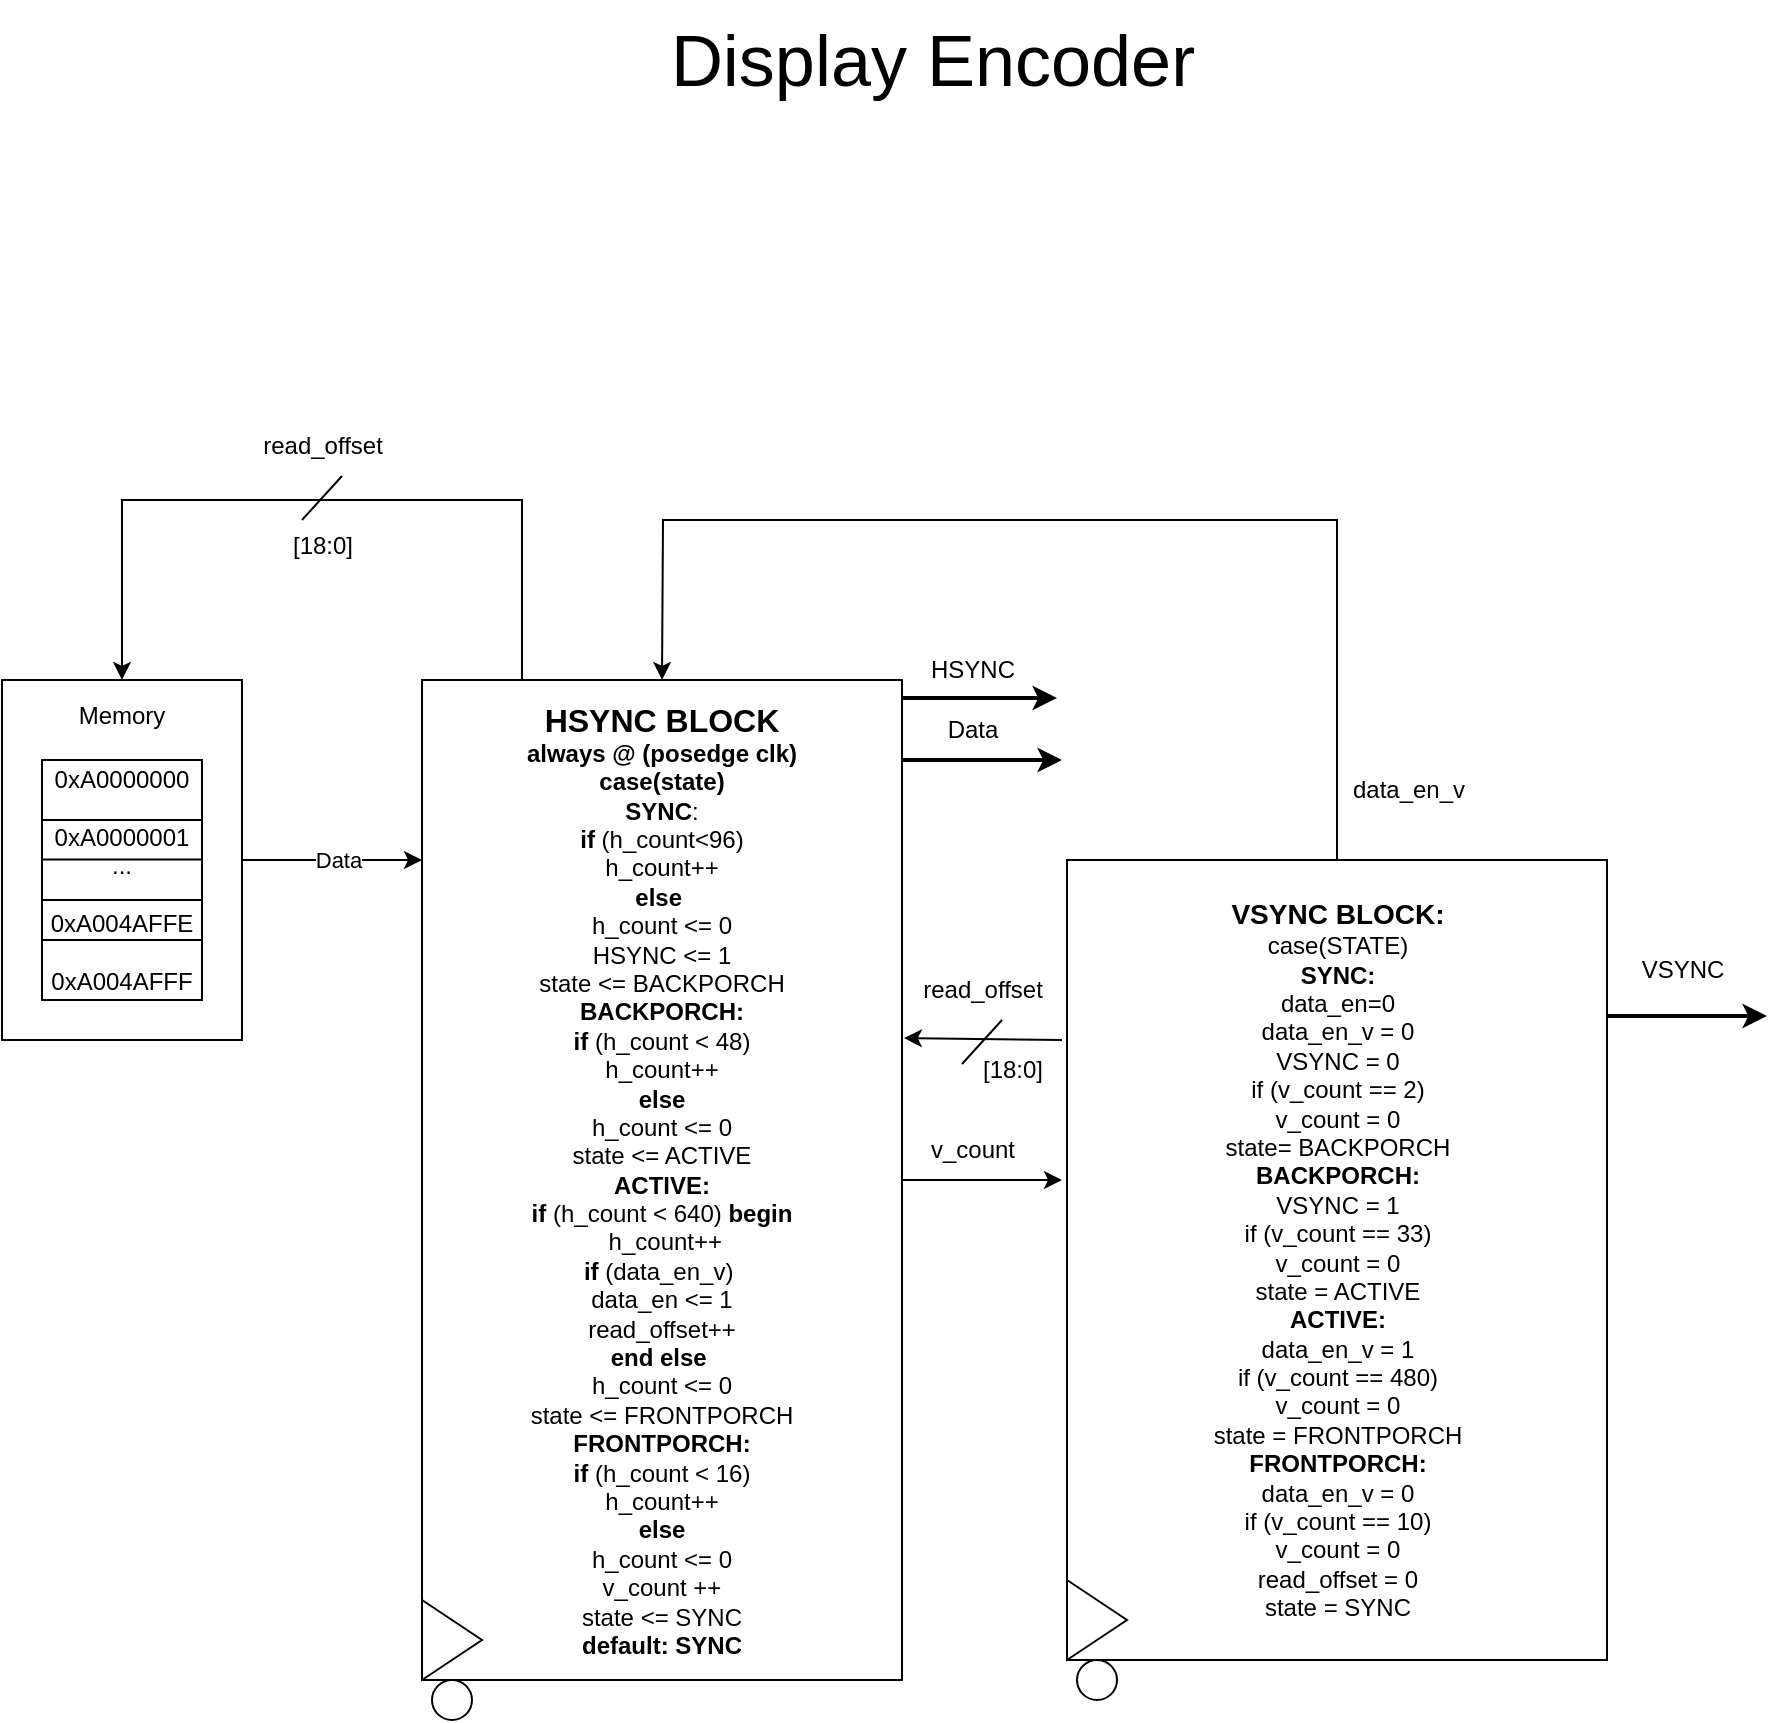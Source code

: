 <mxfile version="24.5.5" type="github">
  <diagram name="Page-1" id="m8KckDBnLmi3Fg9_RwGV">
    <mxGraphModel dx="1434" dy="783" grid="1" gridSize="10" guides="1" tooltips="1" connect="1" arrows="1" fold="1" page="1" pageScale="1" pageWidth="850" pageHeight="1100" math="0" shadow="0">
      <root>
        <mxCell id="0" />
        <mxCell id="1" parent="0" />
        <mxCell id="qMudk2F243AdnrHXbzsQ-1" value="&lt;font style=&quot;font-size: 36px;&quot;&gt;Display Encoder&lt;/font&gt;" style="text;html=1;align=center;verticalAlign=middle;resizable=0;points=[];autosize=1;strokeColor=none;fillColor=none;" vertex="1" parent="1">
          <mxGeometry x="660" y="30" width="290" height="60" as="geometry" />
        </mxCell>
        <mxCell id="qMudk2F243AdnrHXbzsQ-10" style="edgeStyle=none;rounded=0;orthogonalLoop=1;jettySize=auto;html=1;exitX=1;exitY=0.5;exitDx=0;exitDy=0;" edge="1" parent="1" source="qMudk2F243AdnrHXbzsQ-3">
          <mxGeometry relative="1" as="geometry">
            <mxPoint x="550" y="460.034" as="targetPoint" />
          </mxGeometry>
        </mxCell>
        <mxCell id="qMudk2F243AdnrHXbzsQ-20" value="Data" style="edgeLabel;html=1;align=center;verticalAlign=middle;resizable=0;points=[];" vertex="1" connectable="0" parent="qMudk2F243AdnrHXbzsQ-10">
          <mxGeometry x="0.06" relative="1" as="geometry">
            <mxPoint as="offset" />
          </mxGeometry>
        </mxCell>
        <mxCell id="qMudk2F243AdnrHXbzsQ-3" value="Memory&lt;div&gt;&lt;br&gt;&lt;/div&gt;&lt;div&gt;&lt;br&gt;&lt;/div&gt;&lt;div&gt;&lt;br&gt;&lt;/div&gt;&lt;div&gt;&lt;br&gt;&lt;/div&gt;&lt;div&gt;&lt;br&gt;&lt;/div&gt;&lt;div&gt;&lt;br&gt;&lt;/div&gt;&lt;div&gt;&lt;br&gt;&lt;/div&gt;&lt;div&gt;&lt;br&gt;&lt;/div&gt;&lt;div&gt;&lt;br&gt;&lt;/div&gt;&lt;div&gt;&lt;br&gt;&lt;/div&gt;" style="whiteSpace=wrap;html=1;" vertex="1" parent="1">
          <mxGeometry x="340" y="370" width="120" height="180" as="geometry" />
        </mxCell>
        <mxCell id="qMudk2F243AdnrHXbzsQ-4" value="0xA0000000&lt;div&gt;&lt;br&gt;&lt;div&gt;0xA0000001&lt;/div&gt;&lt;div&gt;&lt;span style=&quot;background-color: initial;&quot;&gt;...&lt;/span&gt;&lt;br&gt;&lt;/div&gt;&lt;div&gt;&lt;span style=&quot;background-color: initial;&quot;&gt;&lt;br&gt;&lt;/span&gt;&lt;/div&gt;&lt;div&gt;&lt;span style=&quot;background-color: initial;&quot;&gt;0xA004AFFE&lt;/span&gt;&lt;br&gt;&lt;/div&gt;&lt;div&gt;&lt;br&gt;&lt;/div&gt;&lt;div&gt;&lt;div&gt;0xA004AFFF&lt;/div&gt;&lt;/div&gt;&lt;/div&gt;" style="whiteSpace=wrap;html=1;" vertex="1" parent="1">
          <mxGeometry x="360" y="410" width="80" height="120" as="geometry" />
        </mxCell>
        <mxCell id="qMudk2F243AdnrHXbzsQ-6" style="edgeStyle=none;rounded=0;orthogonalLoop=1;jettySize=auto;html=1;exitX=0;exitY=0.5;exitDx=0;exitDy=0;entryX=1;entryY=0.5;entryDx=0;entryDy=0;endArrow=none;endFill=0;" edge="1" parent="1">
          <mxGeometry relative="1" as="geometry">
            <mxPoint x="360" y="459.71" as="sourcePoint" />
            <mxPoint x="440" y="459.71" as="targetPoint" />
          </mxGeometry>
        </mxCell>
        <mxCell id="qMudk2F243AdnrHXbzsQ-7" style="edgeStyle=none;rounded=0;orthogonalLoop=1;jettySize=auto;html=1;exitX=0;exitY=0.5;exitDx=0;exitDy=0;entryX=1;entryY=0.5;entryDx=0;entryDy=0;endArrow=none;endFill=0;" edge="1" parent="1">
          <mxGeometry relative="1" as="geometry">
            <mxPoint x="360" y="440" as="sourcePoint" />
            <mxPoint x="440" y="440" as="targetPoint" />
          </mxGeometry>
        </mxCell>
        <mxCell id="qMudk2F243AdnrHXbzsQ-8" style="edgeStyle=none;rounded=0;orthogonalLoop=1;jettySize=auto;html=1;exitX=0;exitY=0.5;exitDx=0;exitDy=0;entryX=1;entryY=0.5;entryDx=0;entryDy=0;endArrow=none;endFill=0;" edge="1" parent="1">
          <mxGeometry relative="1" as="geometry">
            <mxPoint x="360" y="500" as="sourcePoint" />
            <mxPoint x="440" y="500" as="targetPoint" />
          </mxGeometry>
        </mxCell>
        <mxCell id="qMudk2F243AdnrHXbzsQ-9" style="edgeStyle=none;rounded=0;orthogonalLoop=1;jettySize=auto;html=1;exitX=0;exitY=0.5;exitDx=0;exitDy=0;entryX=1;entryY=0.5;entryDx=0;entryDy=0;endArrow=none;endFill=0;" edge="1" parent="1">
          <mxGeometry relative="1" as="geometry">
            <mxPoint x="360" y="480" as="sourcePoint" />
            <mxPoint x="440" y="480" as="targetPoint" />
          </mxGeometry>
        </mxCell>
        <mxCell id="qMudk2F243AdnrHXbzsQ-54" style="edgeStyle=none;rounded=0;orthogonalLoop=1;jettySize=auto;html=1;exitX=1;exitY=0.5;exitDx=0;exitDy=0;" edge="1" parent="1" source="qMudk2F243AdnrHXbzsQ-11">
          <mxGeometry relative="1" as="geometry">
            <mxPoint x="870" y="620" as="targetPoint" />
          </mxGeometry>
        </mxCell>
        <mxCell id="qMudk2F243AdnrHXbzsQ-11" value="&lt;div&gt;&lt;b&gt;&lt;font size=&quot;3&quot;&gt;HSYNC BLOCK&lt;/font&gt;&lt;/b&gt;&lt;/div&gt;&lt;b&gt;always @ (posedge clk)&lt;/b&gt;&lt;div&gt;&lt;b&gt;case(state)&lt;/b&gt;&lt;/div&gt;&lt;div&gt;&lt;b&gt;SYNC&lt;/b&gt;:&lt;/div&gt;&lt;div&gt;&lt;b&gt;if &lt;/b&gt;(h_count&amp;lt;96)&lt;/div&gt;&lt;div&gt;h_count++&lt;/div&gt;&lt;div&gt;&lt;b&gt;else&lt;/b&gt;&amp;nbsp;&lt;/div&gt;&lt;div&gt;h_count &amp;lt;= 0&lt;/div&gt;&lt;div&gt;HSYNC &amp;lt;= 1&lt;/div&gt;&lt;div&gt;state &amp;lt;= BACKPORCH&lt;/div&gt;&lt;div&gt;&lt;b&gt;BACKPORCH:&lt;/b&gt;&lt;/div&gt;&lt;div&gt;&lt;b&gt;if&amp;nbsp;&lt;/b&gt;(h_count &amp;lt; 48)&lt;/div&gt;&lt;div&gt;h_count++&lt;/div&gt;&lt;div&gt;&lt;b&gt;else&lt;/b&gt;&lt;/div&gt;&lt;div&gt;h_count &amp;lt;= 0&lt;/div&gt;&lt;div&gt;state &amp;lt;= ACTIVE&lt;/div&gt;&lt;div&gt;&lt;b&gt;ACTIVE:&lt;/b&gt;&lt;/div&gt;&lt;div&gt;&lt;b&gt;if&lt;/b&gt; (h_count &amp;lt; 640) &lt;b&gt;begin&lt;/b&gt;&lt;/div&gt;&lt;div&gt;&amp;nbsp;h_count++&lt;/div&gt;&lt;div&gt;&lt;b style=&quot;background-color: initial;&quot;&gt;if &lt;/b&gt;&lt;span style=&quot;background-color: initial;&quot;&gt;(data_en_v)&amp;nbsp;&lt;/span&gt;&lt;/div&gt;&lt;div&gt;data_en &amp;lt;= 1&lt;/div&gt;&lt;div&gt;read_offset++&lt;/div&gt;&lt;div&gt;&lt;b&gt;end else&amp;nbsp;&lt;/b&gt;&lt;/div&gt;&lt;div&gt;h_count &amp;lt;= 0&lt;/div&gt;&lt;div&gt;state &amp;lt;= FRONTPORCH&lt;/div&gt;&lt;div&gt;&lt;b&gt;FRONTPORCH:&lt;/b&gt;&lt;/div&gt;&lt;div&gt;&lt;b&gt;if &lt;/b&gt;(h_count &amp;lt; 16)&lt;/div&gt;&lt;div&gt;h_count++&lt;/div&gt;&lt;div&gt;&lt;b&gt;else&lt;/b&gt;&lt;/div&gt;&lt;div&gt;h_count &amp;lt;= 0&lt;/div&gt;&lt;div&gt;v_count ++&lt;/div&gt;&lt;div&gt;state &amp;lt;= SYNC&lt;/div&gt;&lt;div&gt;&lt;b&gt;default: SYNC&lt;/b&gt;&lt;/div&gt;" style="whiteSpace=wrap;html=1;" vertex="1" parent="1">
          <mxGeometry x="550" y="370" width="240" height="500" as="geometry" />
        </mxCell>
        <mxCell id="qMudk2F243AdnrHXbzsQ-12" value="" style="triangle;whiteSpace=wrap;html=1;" vertex="1" parent="1">
          <mxGeometry x="550" y="830" width="30" height="40" as="geometry" />
        </mxCell>
        <mxCell id="qMudk2F243AdnrHXbzsQ-13" value="" style="ellipse;whiteSpace=wrap;html=1;" vertex="1" parent="1">
          <mxGeometry x="555" y="870" width="20" height="20" as="geometry" />
        </mxCell>
        <mxCell id="qMudk2F243AdnrHXbzsQ-15" style="edgeStyle=none;rounded=0;orthogonalLoop=1;jettySize=auto;html=1;exitX=1;exitY=0.5;exitDx=0;exitDy=0;strokeWidth=2;" edge="1" parent="1">
          <mxGeometry relative="1" as="geometry">
            <mxPoint x="870" y="410.034" as="targetPoint" />
            <mxPoint x="790" y="410" as="sourcePoint" />
          </mxGeometry>
        </mxCell>
        <mxCell id="qMudk2F243AdnrHXbzsQ-17" value="Data" style="text;html=1;align=center;verticalAlign=middle;resizable=0;points=[];autosize=1;strokeColor=none;fillColor=none;strokeWidth=2;" vertex="1" parent="1">
          <mxGeometry x="800" y="380" width="50" height="30" as="geometry" />
        </mxCell>
        <mxCell id="qMudk2F243AdnrHXbzsQ-28" value="&lt;b&gt;&lt;font style=&quot;font-size: 14px;&quot;&gt;VSYNC BLOCK:&lt;/font&gt;&lt;/b&gt;&lt;div&gt;case(STATE)&lt;/div&gt;&lt;div&gt;&lt;b&gt;SYNC:&lt;/b&gt;&lt;br&gt;&lt;div&gt;data_en=0&lt;/div&gt;&lt;div&gt;data_en_v = 0&lt;/div&gt;&lt;div&gt;VSYNC = 0&lt;/div&gt;&lt;div&gt;&lt;div&gt;if (v_count == 2)&lt;/div&gt;&lt;div&gt;v_count = 0&lt;/div&gt;&lt;/div&gt;&lt;div&gt;state= BACKPORCH&lt;/div&gt;&lt;div&gt;&lt;b&gt;BACKPORCH:&lt;/b&gt;&lt;/div&gt;&lt;div&gt;VSYNC = 1&lt;/div&gt;&lt;div&gt;&lt;div&gt;&lt;div&gt;if (v_count == 33)&lt;/div&gt;&lt;div&gt;v_count = 0&lt;/div&gt;&lt;/div&gt;&lt;div&gt;state = ACTIVE&lt;/div&gt;&lt;/div&gt;&lt;div&gt;&lt;b&gt;ACTIVE:&lt;/b&gt;&lt;/div&gt;&lt;div&gt;data_en_v = 1&lt;/div&gt;&lt;div&gt;&lt;div&gt;&lt;div&gt;if (v_count == 480)&lt;/div&gt;&lt;div&gt;v_count = 0&lt;/div&gt;&lt;/div&gt;&lt;div&gt;state = FRONTPORCH&lt;/div&gt;&lt;/div&gt;&lt;div&gt;&lt;b&gt;FRONTPORCH:&lt;/b&gt;&lt;br&gt;&lt;/div&gt;&lt;div&gt;data_en_v = 0&lt;/div&gt;&lt;/div&gt;&lt;div&gt;&lt;div&gt;&lt;div&gt;if (v_count == 10)&lt;/div&gt;&lt;div&gt;v_count = 0&lt;/div&gt;&lt;/div&gt;&lt;div&gt;read_offset = 0&lt;/div&gt;&lt;div&gt;state = SYNC&lt;/div&gt;&lt;/div&gt;" style="whiteSpace=wrap;html=1;" vertex="1" parent="1">
          <mxGeometry x="872.5" y="460" width="270" height="400" as="geometry" />
        </mxCell>
        <mxCell id="qMudk2F243AdnrHXbzsQ-29" style="edgeStyle=none;rounded=0;orthogonalLoop=1;jettySize=auto;html=1;strokeWidth=2;" edge="1" parent="1">
          <mxGeometry relative="1" as="geometry">
            <mxPoint x="867.5" y="379.034" as="targetPoint" />
            <mxPoint x="790" y="379" as="sourcePoint" />
          </mxGeometry>
        </mxCell>
        <mxCell id="qMudk2F243AdnrHXbzsQ-31" style="edgeStyle=none;rounded=0;orthogonalLoop=1;jettySize=auto;html=1;exitX=1;exitY=0.5;exitDx=0;exitDy=0;strokeWidth=2;" edge="1" parent="1">
          <mxGeometry relative="1" as="geometry">
            <mxPoint x="1222.5" y="538.034" as="targetPoint" />
            <mxPoint x="1142.5" y="538" as="sourcePoint" />
          </mxGeometry>
        </mxCell>
        <mxCell id="qMudk2F243AdnrHXbzsQ-33" value="HSYNC" style="text;html=1;align=center;verticalAlign=middle;resizable=0;points=[];autosize=1;strokeColor=none;fillColor=none;strokeWidth=2;" vertex="1" parent="1">
          <mxGeometry x="790" y="350" width="70" height="30" as="geometry" />
        </mxCell>
        <mxCell id="qMudk2F243AdnrHXbzsQ-34" value="VSYNC" style="text;html=1;align=center;verticalAlign=middle;resizable=0;points=[];autosize=1;strokeColor=none;fillColor=none;strokeWidth=2;" vertex="1" parent="1">
          <mxGeometry x="1150" y="500" width="60" height="30" as="geometry" />
        </mxCell>
        <mxCell id="qMudk2F243AdnrHXbzsQ-38" value="" style="triangle;whiteSpace=wrap;html=1;" vertex="1" parent="1">
          <mxGeometry x="872.5" y="820" width="30" height="40" as="geometry" />
        </mxCell>
        <mxCell id="qMudk2F243AdnrHXbzsQ-39" value="" style="ellipse;whiteSpace=wrap;html=1;" vertex="1" parent="1">
          <mxGeometry x="877.5" y="860" width="20" height="20" as="geometry" />
        </mxCell>
        <mxCell id="qMudk2F243AdnrHXbzsQ-43" value="" style="endArrow=classic;html=1;rounded=0;exitX=0.5;exitY=0;exitDx=0;exitDy=0;entryX=0.5;entryY=0;entryDx=0;entryDy=0;" edge="1" parent="1" source="qMudk2F243AdnrHXbzsQ-28" target="qMudk2F243AdnrHXbzsQ-11">
          <mxGeometry width="50" height="50" relative="1" as="geometry">
            <mxPoint x="882.5" y="410" as="sourcePoint" />
            <mxPoint x="932.5" y="360" as="targetPoint" />
            <Array as="points">
              <mxPoint x="1007.5" y="290" />
              <mxPoint x="670.5" y="290" />
            </Array>
          </mxGeometry>
        </mxCell>
        <mxCell id="qMudk2F243AdnrHXbzsQ-44" value="data_en_v" style="text;html=1;align=center;verticalAlign=middle;resizable=0;points=[];autosize=1;strokeColor=none;fillColor=none;" vertex="1" parent="1">
          <mxGeometry x="1002.5" y="410" width="80" height="30" as="geometry" />
        </mxCell>
        <mxCell id="qMudk2F243AdnrHXbzsQ-47" value="v_count" style="text;html=1;align=center;verticalAlign=middle;resizable=0;points=[];autosize=1;strokeColor=none;fillColor=none;" vertex="1" parent="1">
          <mxGeometry x="790" y="590" width="70" height="30" as="geometry" />
        </mxCell>
        <mxCell id="qMudk2F243AdnrHXbzsQ-50" value="" style="endArrow=classic;html=1;rounded=0;entryX=0.5;entryY=0;entryDx=0;entryDy=0;" edge="1" parent="1" target="qMudk2F243AdnrHXbzsQ-3">
          <mxGeometry width="50" height="50" relative="1" as="geometry">
            <mxPoint x="600" y="370" as="sourcePoint" />
            <mxPoint x="650" y="320" as="targetPoint" />
            <Array as="points">
              <mxPoint x="600" y="320" />
              <mxPoint x="600" y="280" />
              <mxPoint x="400" y="280" />
            </Array>
          </mxGeometry>
        </mxCell>
        <mxCell id="qMudk2F243AdnrHXbzsQ-51" value="read_offset" style="text;html=1;align=center;verticalAlign=middle;resizable=0;points=[];autosize=1;strokeColor=none;fillColor=none;" vertex="1" parent="1">
          <mxGeometry x="460" y="238" width="80" height="30" as="geometry" />
        </mxCell>
        <mxCell id="qMudk2F243AdnrHXbzsQ-52" value="" style="endArrow=none;html=1;rounded=0;" edge="1" parent="1">
          <mxGeometry width="50" height="50" relative="1" as="geometry">
            <mxPoint x="490" y="290" as="sourcePoint" />
            <mxPoint x="510" y="268" as="targetPoint" />
          </mxGeometry>
        </mxCell>
        <mxCell id="qMudk2F243AdnrHXbzsQ-53" value="[18:0]" style="text;html=1;align=center;verticalAlign=middle;resizable=0;points=[];autosize=1;strokeColor=none;fillColor=none;" vertex="1" parent="1">
          <mxGeometry x="475" y="288" width="50" height="30" as="geometry" />
        </mxCell>
        <mxCell id="qMudk2F243AdnrHXbzsQ-56" value="" style="endArrow=classic;html=1;rounded=0;entryX=1.004;entryY=0.358;entryDx=0;entryDy=0;entryPerimeter=0;" edge="1" parent="1" target="qMudk2F243AdnrHXbzsQ-11">
          <mxGeometry width="50" height="50" relative="1" as="geometry">
            <mxPoint x="870" y="550" as="sourcePoint" />
            <mxPoint x="910" y="530" as="targetPoint" />
          </mxGeometry>
        </mxCell>
        <mxCell id="qMudk2F243AdnrHXbzsQ-57" value="read_offset" style="text;html=1;align=center;verticalAlign=middle;resizable=0;points=[];autosize=1;strokeColor=none;fillColor=none;" vertex="1" parent="1">
          <mxGeometry x="790" y="510" width="80" height="30" as="geometry" />
        </mxCell>
        <mxCell id="qMudk2F243AdnrHXbzsQ-58" value="" style="endArrow=none;html=1;rounded=0;" edge="1" parent="1">
          <mxGeometry width="50" height="50" relative="1" as="geometry">
            <mxPoint x="820" y="562" as="sourcePoint" />
            <mxPoint x="840" y="540" as="targetPoint" />
          </mxGeometry>
        </mxCell>
        <mxCell id="qMudk2F243AdnrHXbzsQ-59" value="[18:0]" style="text;html=1;align=center;verticalAlign=middle;resizable=0;points=[];autosize=1;strokeColor=none;fillColor=none;" vertex="1" parent="1">
          <mxGeometry x="820" y="550" width="50" height="30" as="geometry" />
        </mxCell>
      </root>
    </mxGraphModel>
  </diagram>
</mxfile>
